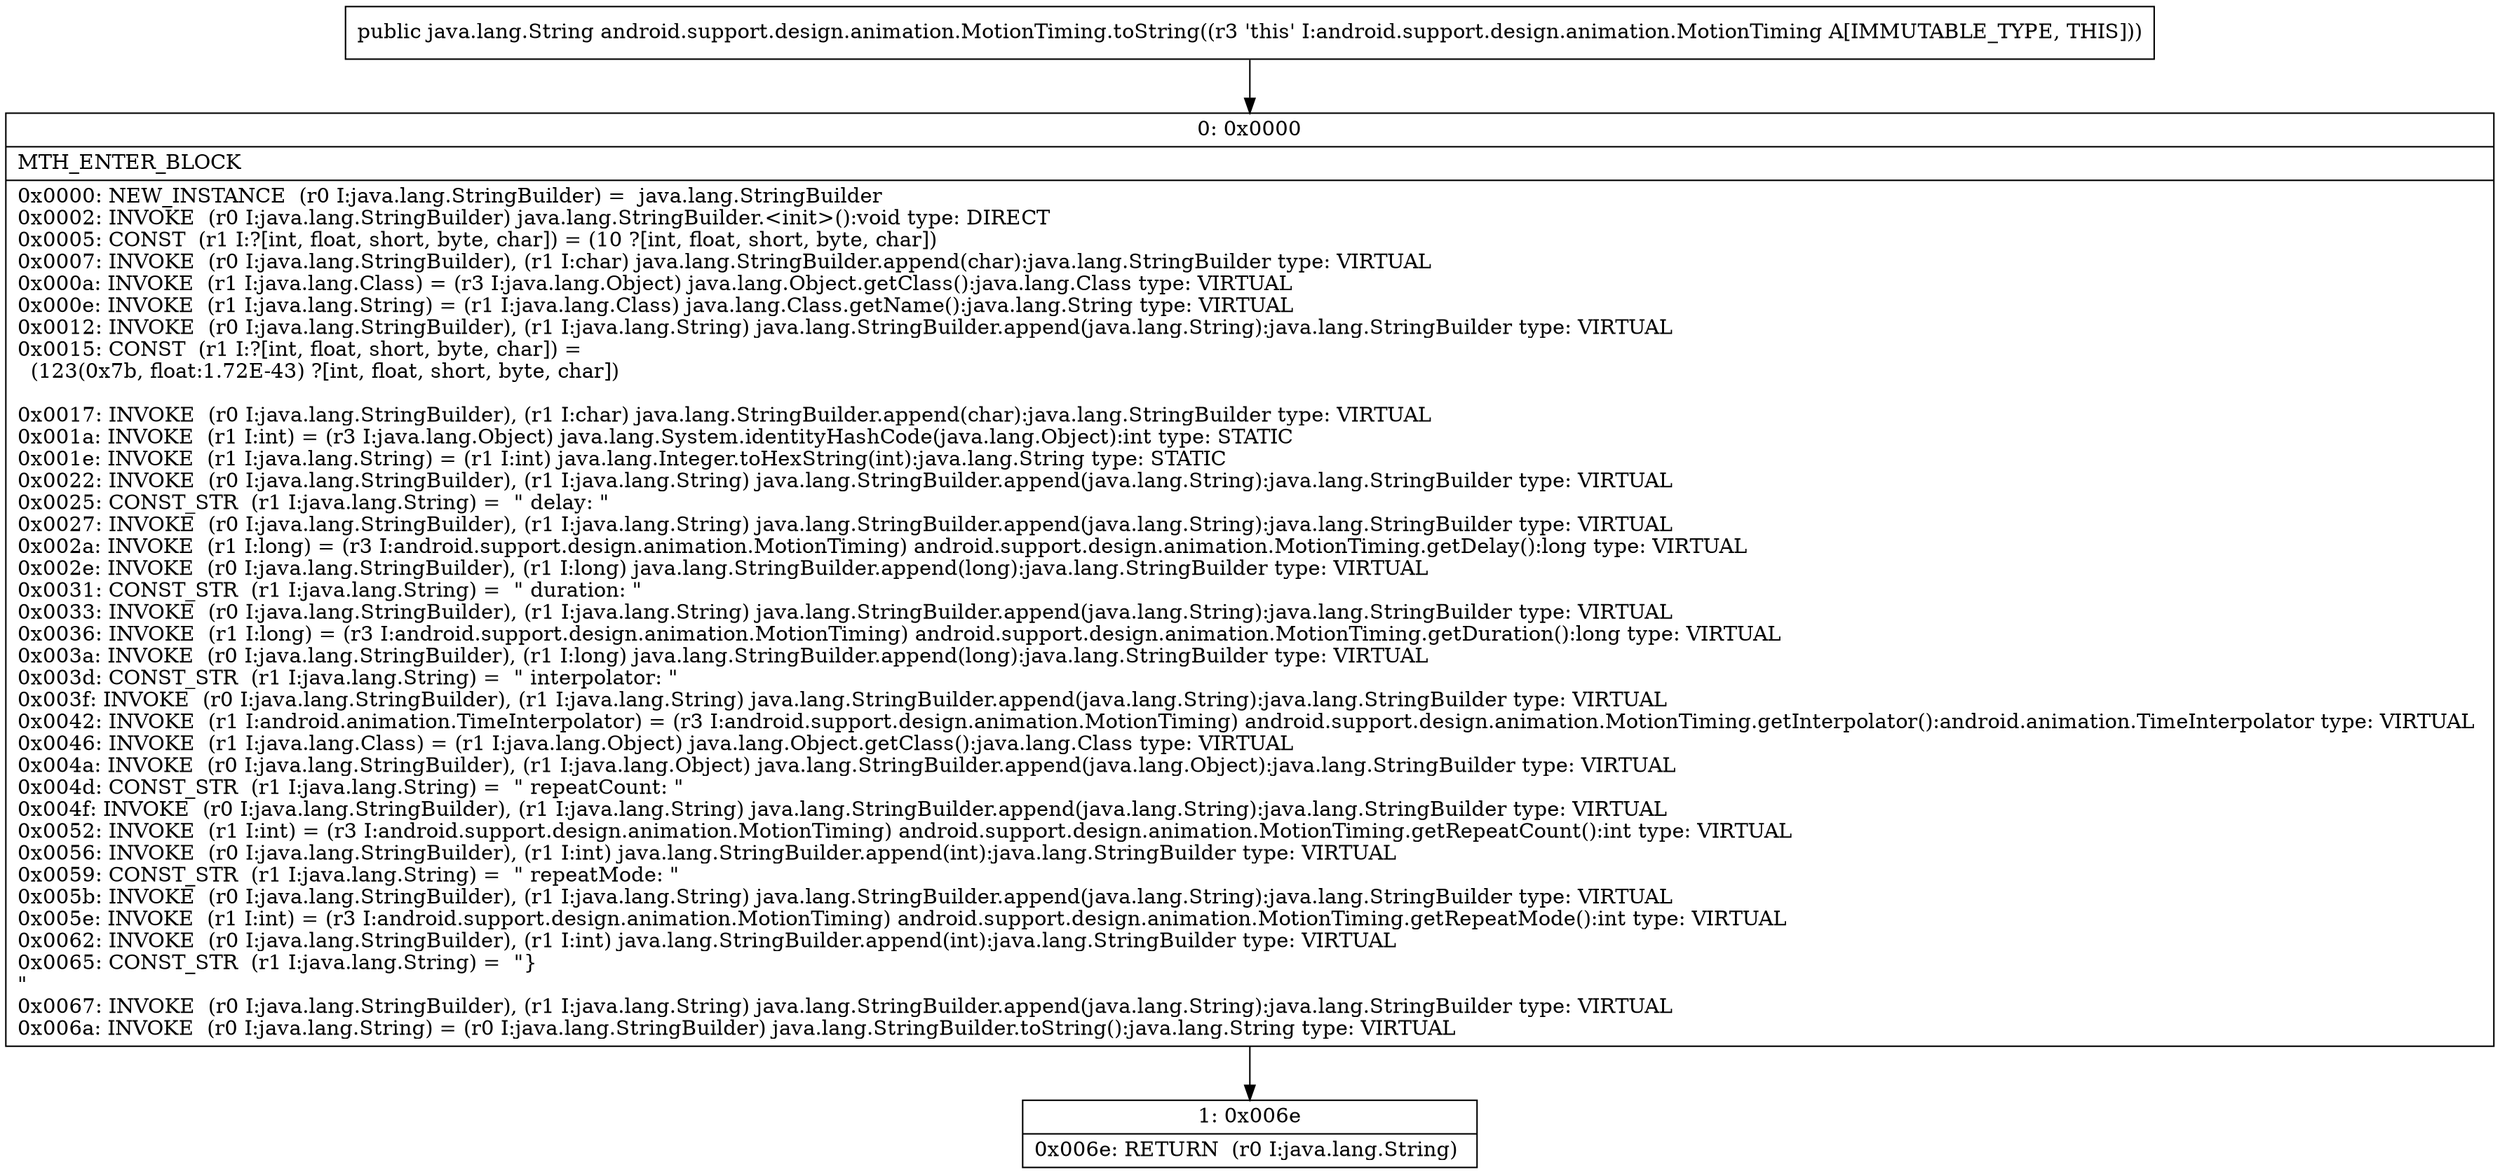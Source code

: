 digraph "CFG forandroid.support.design.animation.MotionTiming.toString()Ljava\/lang\/String;" {
Node_0 [shape=record,label="{0\:\ 0x0000|MTH_ENTER_BLOCK\l|0x0000: NEW_INSTANCE  (r0 I:java.lang.StringBuilder) =  java.lang.StringBuilder \l0x0002: INVOKE  (r0 I:java.lang.StringBuilder) java.lang.StringBuilder.\<init\>():void type: DIRECT \l0x0005: CONST  (r1 I:?[int, float, short, byte, char]) = (10 ?[int, float, short, byte, char]) \l0x0007: INVOKE  (r0 I:java.lang.StringBuilder), (r1 I:char) java.lang.StringBuilder.append(char):java.lang.StringBuilder type: VIRTUAL \l0x000a: INVOKE  (r1 I:java.lang.Class) = (r3 I:java.lang.Object) java.lang.Object.getClass():java.lang.Class type: VIRTUAL \l0x000e: INVOKE  (r1 I:java.lang.String) = (r1 I:java.lang.Class) java.lang.Class.getName():java.lang.String type: VIRTUAL \l0x0012: INVOKE  (r0 I:java.lang.StringBuilder), (r1 I:java.lang.String) java.lang.StringBuilder.append(java.lang.String):java.lang.StringBuilder type: VIRTUAL \l0x0015: CONST  (r1 I:?[int, float, short, byte, char]) = \l  (123(0x7b, float:1.72E\-43) ?[int, float, short, byte, char])\l \l0x0017: INVOKE  (r0 I:java.lang.StringBuilder), (r1 I:char) java.lang.StringBuilder.append(char):java.lang.StringBuilder type: VIRTUAL \l0x001a: INVOKE  (r1 I:int) = (r3 I:java.lang.Object) java.lang.System.identityHashCode(java.lang.Object):int type: STATIC \l0x001e: INVOKE  (r1 I:java.lang.String) = (r1 I:int) java.lang.Integer.toHexString(int):java.lang.String type: STATIC \l0x0022: INVOKE  (r0 I:java.lang.StringBuilder), (r1 I:java.lang.String) java.lang.StringBuilder.append(java.lang.String):java.lang.StringBuilder type: VIRTUAL \l0x0025: CONST_STR  (r1 I:java.lang.String) =  \" delay: \" \l0x0027: INVOKE  (r0 I:java.lang.StringBuilder), (r1 I:java.lang.String) java.lang.StringBuilder.append(java.lang.String):java.lang.StringBuilder type: VIRTUAL \l0x002a: INVOKE  (r1 I:long) = (r3 I:android.support.design.animation.MotionTiming) android.support.design.animation.MotionTiming.getDelay():long type: VIRTUAL \l0x002e: INVOKE  (r0 I:java.lang.StringBuilder), (r1 I:long) java.lang.StringBuilder.append(long):java.lang.StringBuilder type: VIRTUAL \l0x0031: CONST_STR  (r1 I:java.lang.String) =  \" duration: \" \l0x0033: INVOKE  (r0 I:java.lang.StringBuilder), (r1 I:java.lang.String) java.lang.StringBuilder.append(java.lang.String):java.lang.StringBuilder type: VIRTUAL \l0x0036: INVOKE  (r1 I:long) = (r3 I:android.support.design.animation.MotionTiming) android.support.design.animation.MotionTiming.getDuration():long type: VIRTUAL \l0x003a: INVOKE  (r0 I:java.lang.StringBuilder), (r1 I:long) java.lang.StringBuilder.append(long):java.lang.StringBuilder type: VIRTUAL \l0x003d: CONST_STR  (r1 I:java.lang.String) =  \" interpolator: \" \l0x003f: INVOKE  (r0 I:java.lang.StringBuilder), (r1 I:java.lang.String) java.lang.StringBuilder.append(java.lang.String):java.lang.StringBuilder type: VIRTUAL \l0x0042: INVOKE  (r1 I:android.animation.TimeInterpolator) = (r3 I:android.support.design.animation.MotionTiming) android.support.design.animation.MotionTiming.getInterpolator():android.animation.TimeInterpolator type: VIRTUAL \l0x0046: INVOKE  (r1 I:java.lang.Class) = (r1 I:java.lang.Object) java.lang.Object.getClass():java.lang.Class type: VIRTUAL \l0x004a: INVOKE  (r0 I:java.lang.StringBuilder), (r1 I:java.lang.Object) java.lang.StringBuilder.append(java.lang.Object):java.lang.StringBuilder type: VIRTUAL \l0x004d: CONST_STR  (r1 I:java.lang.String) =  \" repeatCount: \" \l0x004f: INVOKE  (r0 I:java.lang.StringBuilder), (r1 I:java.lang.String) java.lang.StringBuilder.append(java.lang.String):java.lang.StringBuilder type: VIRTUAL \l0x0052: INVOKE  (r1 I:int) = (r3 I:android.support.design.animation.MotionTiming) android.support.design.animation.MotionTiming.getRepeatCount():int type: VIRTUAL \l0x0056: INVOKE  (r0 I:java.lang.StringBuilder), (r1 I:int) java.lang.StringBuilder.append(int):java.lang.StringBuilder type: VIRTUAL \l0x0059: CONST_STR  (r1 I:java.lang.String) =  \" repeatMode: \" \l0x005b: INVOKE  (r0 I:java.lang.StringBuilder), (r1 I:java.lang.String) java.lang.StringBuilder.append(java.lang.String):java.lang.StringBuilder type: VIRTUAL \l0x005e: INVOKE  (r1 I:int) = (r3 I:android.support.design.animation.MotionTiming) android.support.design.animation.MotionTiming.getRepeatMode():int type: VIRTUAL \l0x0062: INVOKE  (r0 I:java.lang.StringBuilder), (r1 I:int) java.lang.StringBuilder.append(int):java.lang.StringBuilder type: VIRTUAL \l0x0065: CONST_STR  (r1 I:java.lang.String) =  \"\}\l\" \l0x0067: INVOKE  (r0 I:java.lang.StringBuilder), (r1 I:java.lang.String) java.lang.StringBuilder.append(java.lang.String):java.lang.StringBuilder type: VIRTUAL \l0x006a: INVOKE  (r0 I:java.lang.String) = (r0 I:java.lang.StringBuilder) java.lang.StringBuilder.toString():java.lang.String type: VIRTUAL \l}"];
Node_1 [shape=record,label="{1\:\ 0x006e|0x006e: RETURN  (r0 I:java.lang.String) \l}"];
MethodNode[shape=record,label="{public java.lang.String android.support.design.animation.MotionTiming.toString((r3 'this' I:android.support.design.animation.MotionTiming A[IMMUTABLE_TYPE, THIS])) }"];
MethodNode -> Node_0;
Node_0 -> Node_1;
}

